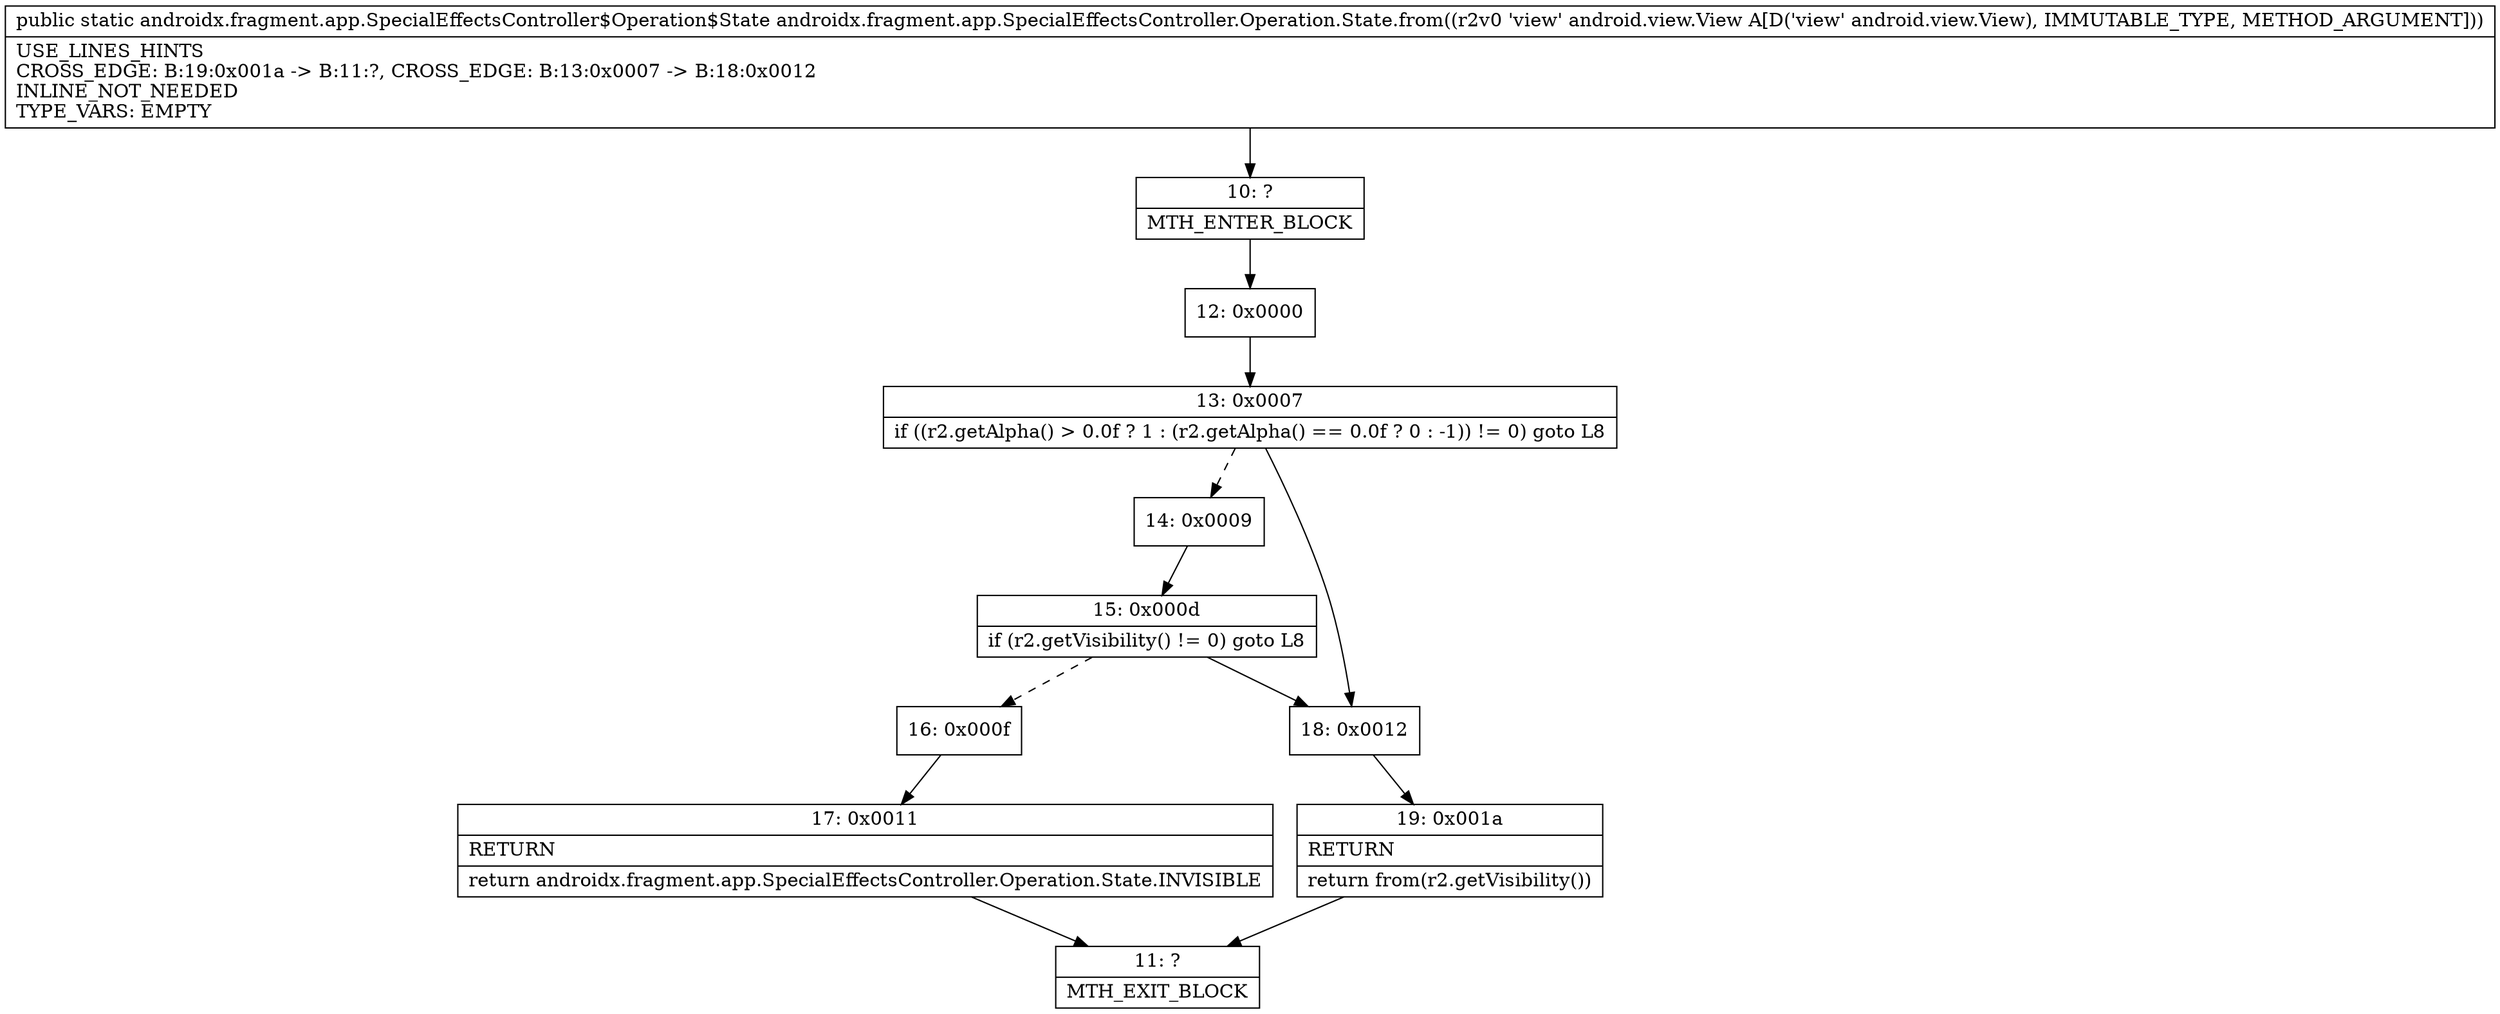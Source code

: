 digraph "CFG forandroidx.fragment.app.SpecialEffectsController.Operation.State.from(Landroid\/view\/View;)Landroidx\/fragment\/app\/SpecialEffectsController$Operation$State;" {
Node_10 [shape=record,label="{10\:\ ?|MTH_ENTER_BLOCK\l}"];
Node_12 [shape=record,label="{12\:\ 0x0000}"];
Node_13 [shape=record,label="{13\:\ 0x0007|if ((r2.getAlpha() \> 0.0f ? 1 : (r2.getAlpha() == 0.0f ? 0 : \-1)) != 0) goto L8\l}"];
Node_14 [shape=record,label="{14\:\ 0x0009}"];
Node_15 [shape=record,label="{15\:\ 0x000d|if (r2.getVisibility() != 0) goto L8\l}"];
Node_16 [shape=record,label="{16\:\ 0x000f}"];
Node_17 [shape=record,label="{17\:\ 0x0011|RETURN\l|return androidx.fragment.app.SpecialEffectsController.Operation.State.INVISIBLE\l}"];
Node_11 [shape=record,label="{11\:\ ?|MTH_EXIT_BLOCK\l}"];
Node_18 [shape=record,label="{18\:\ 0x0012}"];
Node_19 [shape=record,label="{19\:\ 0x001a|RETURN\l|return from(r2.getVisibility())\l}"];
MethodNode[shape=record,label="{public static androidx.fragment.app.SpecialEffectsController$Operation$State androidx.fragment.app.SpecialEffectsController.Operation.State.from((r2v0 'view' android.view.View A[D('view' android.view.View), IMMUTABLE_TYPE, METHOD_ARGUMENT]))  | USE_LINES_HINTS\lCROSS_EDGE: B:19:0x001a \-\> B:11:?, CROSS_EDGE: B:13:0x0007 \-\> B:18:0x0012\lINLINE_NOT_NEEDED\lTYPE_VARS: EMPTY\l}"];
MethodNode -> Node_10;Node_10 -> Node_12;
Node_12 -> Node_13;
Node_13 -> Node_14[style=dashed];
Node_13 -> Node_18;
Node_14 -> Node_15;
Node_15 -> Node_16[style=dashed];
Node_15 -> Node_18;
Node_16 -> Node_17;
Node_17 -> Node_11;
Node_18 -> Node_19;
Node_19 -> Node_11;
}

